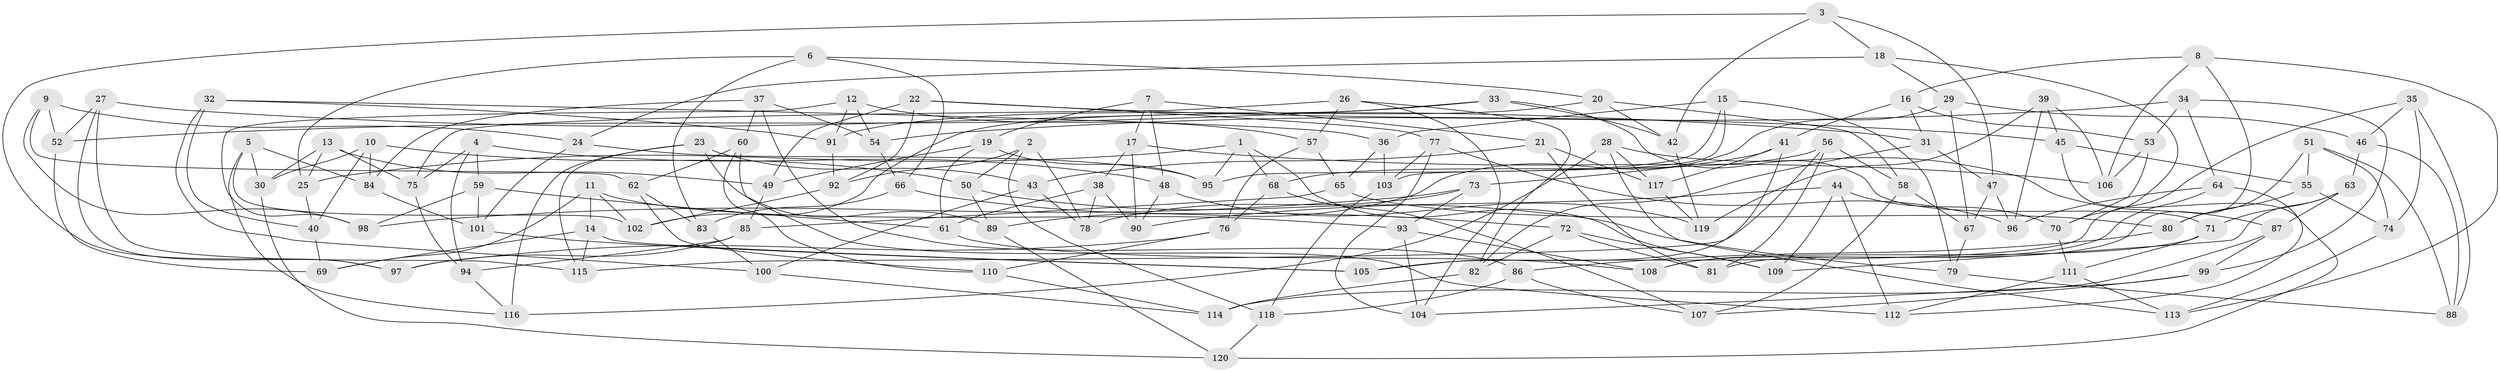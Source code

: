 // coarse degree distribution, {4: 0.4722222222222222, 7: 0.027777777777777776, 8: 0.08333333333333333, 5: 0.09722222222222222, 10: 0.027777777777777776, 6: 0.2222222222222222, 3: 0.06944444444444445}
// Generated by graph-tools (version 1.1) at 2025/20/03/04/25 18:20:47]
// undirected, 120 vertices, 240 edges
graph export_dot {
graph [start="1"]
  node [color=gray90,style=filled];
  1;
  2;
  3;
  4;
  5;
  6;
  7;
  8;
  9;
  10;
  11;
  12;
  13;
  14;
  15;
  16;
  17;
  18;
  19;
  20;
  21;
  22;
  23;
  24;
  25;
  26;
  27;
  28;
  29;
  30;
  31;
  32;
  33;
  34;
  35;
  36;
  37;
  38;
  39;
  40;
  41;
  42;
  43;
  44;
  45;
  46;
  47;
  48;
  49;
  50;
  51;
  52;
  53;
  54;
  55;
  56;
  57;
  58;
  59;
  60;
  61;
  62;
  63;
  64;
  65;
  66;
  67;
  68;
  69;
  70;
  71;
  72;
  73;
  74;
  75;
  76;
  77;
  78;
  79;
  80;
  81;
  82;
  83;
  84;
  85;
  86;
  87;
  88;
  89;
  90;
  91;
  92;
  93;
  94;
  95;
  96;
  97;
  98;
  99;
  100;
  101;
  102;
  103;
  104;
  105;
  106;
  107;
  108;
  109;
  110;
  111;
  112;
  113;
  114;
  115;
  116;
  117;
  118;
  119;
  120;
  1 -- 109;
  1 -- 25;
  1 -- 95;
  1 -- 68;
  2 -- 78;
  2 -- 118;
  2 -- 92;
  2 -- 50;
  3 -- 18;
  3 -- 47;
  3 -- 42;
  3 -- 97;
  4 -- 75;
  4 -- 94;
  4 -- 48;
  4 -- 59;
  5 -- 84;
  5 -- 116;
  5 -- 30;
  5 -- 102;
  6 -- 66;
  6 -- 25;
  6 -- 83;
  6 -- 20;
  7 -- 17;
  7 -- 19;
  7 -- 48;
  7 -- 21;
  8 -- 106;
  8 -- 113;
  8 -- 16;
  8 -- 81;
  9 -- 52;
  9 -- 98;
  9 -- 62;
  9 -- 24;
  10 -- 84;
  10 -- 50;
  10 -- 40;
  10 -- 30;
  11 -- 93;
  11 -- 69;
  11 -- 14;
  11 -- 102;
  12 -- 98;
  12 -- 54;
  12 -- 91;
  12 -- 57;
  13 -- 25;
  13 -- 49;
  13 -- 75;
  13 -- 30;
  14 -- 69;
  14 -- 105;
  14 -- 115;
  15 -- 103;
  15 -- 79;
  15 -- 95;
  15 -- 36;
  16 -- 31;
  16 -- 53;
  16 -- 41;
  17 -- 38;
  17 -- 90;
  17 -- 106;
  18 -- 24;
  18 -- 29;
  18 -- 70;
  19 -- 49;
  19 -- 61;
  19 -- 95;
  20 -- 42;
  20 -- 58;
  20 -- 91;
  21 -- 117;
  21 -- 43;
  21 -- 81;
  22 -- 92;
  22 -- 77;
  22 -- 45;
  22 -- 49;
  23 -- 115;
  23 -- 43;
  23 -- 89;
  23 -- 116;
  24 -- 101;
  24 -- 95;
  25 -- 40;
  26 -- 104;
  26 -- 57;
  26 -- 82;
  26 -- 75;
  27 -- 97;
  27 -- 31;
  27 -- 115;
  27 -- 52;
  28 -- 116;
  28 -- 113;
  28 -- 87;
  28 -- 117;
  29 -- 67;
  29 -- 46;
  29 -- 89;
  30 -- 120;
  31 -- 82;
  31 -- 47;
  32 -- 40;
  32 -- 100;
  32 -- 36;
  32 -- 91;
  33 -- 52;
  33 -- 102;
  33 -- 42;
  33 -- 71;
  34 -- 54;
  34 -- 99;
  34 -- 64;
  34 -- 53;
  35 -- 105;
  35 -- 88;
  35 -- 46;
  35 -- 74;
  36 -- 103;
  36 -- 65;
  37 -- 86;
  37 -- 84;
  37 -- 54;
  37 -- 60;
  38 -- 90;
  38 -- 61;
  38 -- 78;
  39 -- 45;
  39 -- 96;
  39 -- 119;
  39 -- 106;
  40 -- 69;
  41 -- 117;
  41 -- 105;
  41 -- 73;
  42 -- 119;
  43 -- 100;
  43 -- 78;
  44 -- 112;
  44 -- 90;
  44 -- 109;
  44 -- 70;
  45 -- 120;
  45 -- 55;
  46 -- 88;
  46 -- 63;
  47 -- 96;
  47 -- 67;
  48 -- 119;
  48 -- 90;
  49 -- 85;
  50 -- 89;
  50 -- 79;
  51 -- 80;
  51 -- 55;
  51 -- 74;
  51 -- 88;
  52 -- 69;
  53 -- 70;
  53 -- 106;
  54 -- 66;
  55 -- 74;
  55 -- 80;
  56 -- 115;
  56 -- 58;
  56 -- 68;
  56 -- 81;
  57 -- 76;
  57 -- 65;
  58 -- 67;
  58 -- 107;
  59 -- 98;
  59 -- 61;
  59 -- 101;
  60 -- 110;
  60 -- 112;
  60 -- 62;
  61 -- 108;
  62 -- 83;
  62 -- 110;
  63 -- 87;
  63 -- 71;
  63 -- 109;
  64 -- 96;
  64 -- 112;
  64 -- 108;
  65 -- 85;
  65 -- 80;
  66 -- 83;
  66 -- 72;
  67 -- 79;
  68 -- 107;
  68 -- 76;
  70 -- 111;
  71 -- 108;
  71 -- 111;
  72 -- 109;
  72 -- 81;
  72 -- 82;
  73 -- 93;
  73 -- 98;
  73 -- 78;
  74 -- 113;
  75 -- 94;
  76 -- 97;
  76 -- 110;
  77 -- 103;
  77 -- 96;
  77 -- 104;
  79 -- 88;
  80 -- 86;
  82 -- 114;
  83 -- 100;
  84 -- 101;
  85 -- 97;
  85 -- 94;
  86 -- 118;
  86 -- 107;
  87 -- 99;
  87 -- 114;
  89 -- 120;
  91 -- 92;
  92 -- 102;
  93 -- 104;
  93 -- 108;
  94 -- 116;
  99 -- 104;
  99 -- 107;
  100 -- 114;
  101 -- 105;
  103 -- 118;
  110 -- 114;
  111 -- 112;
  111 -- 113;
  117 -- 119;
  118 -- 120;
}
